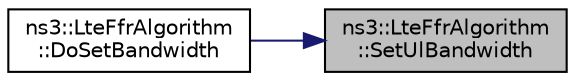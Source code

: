 digraph "ns3::LteFfrAlgorithm::SetUlBandwidth"
{
 // LATEX_PDF_SIZE
  edge [fontname="Helvetica",fontsize="10",labelfontname="Helvetica",labelfontsize="10"];
  node [fontname="Helvetica",fontsize="10",shape=record];
  rankdir="RL";
  Node1 [label="ns3::LteFfrAlgorithm\l::SetUlBandwidth",height=0.2,width=0.4,color="black", fillcolor="grey75", style="filled", fontcolor="black",tooltip=" "];
  Node1 -> Node2 [dir="back",color="midnightblue",fontsize="10",style="solid",fontname="Helvetica"];
  Node2 [label="ns3::LteFfrAlgorithm\l::DoSetBandwidth",height=0.2,width=0.4,color="black", fillcolor="white", style="filled",URL="$classns3_1_1_lte_ffr_algorithm.html#ad404172c0f8857ff7cc9b200e6ef6853",tooltip="Implementation of LteFfrRrcSapProvider::SetBandwidth."];
}

